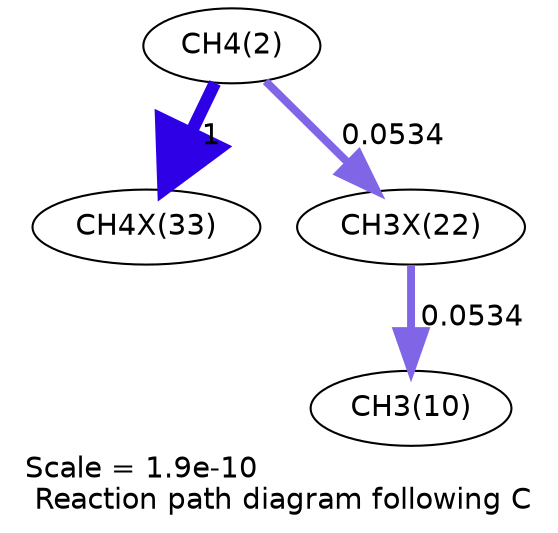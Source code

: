 digraph reaction_paths {
center=1;
s4 -> s41[fontname="Helvetica", penwidth=6, arrowsize=3, color="0.7, 1.5, 0.9"
, label=" 1"];
s4 -> s37[fontname="Helvetica", penwidth=3.79, arrowsize=1.89, color="0.7, 0.553, 0.9"
, label=" 0.0534"];
s37 -> s12[fontname="Helvetica", penwidth=3.79, arrowsize=1.89, color="0.7, 0.553, 0.9"
, label=" 0.0534"];
s4 [ fontname="Helvetica", label="CH4(2)"];
s12 [ fontname="Helvetica", label="CH3(10)"];
s37 [ fontname="Helvetica", label="CH3X(22)"];
s41 [ fontname="Helvetica", label="CH4X(33)"];
 label = "Scale = 1.9e-10\l Reaction path diagram following C";
 fontname = "Helvetica";
}
